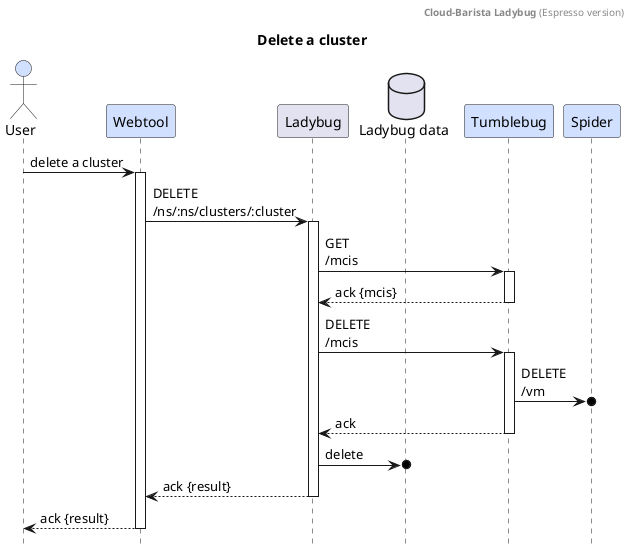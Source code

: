 @@startuml

header **Cloud-Barista Ladybug** (Espresso version)
title Delete a cluster
hide footbox

actor		"User"			as user			#d1e0ff
participant	"Webtool"		as webtool		#d1e0ff
participant	"Ladybug"		as provider
database	"Ladybug data"	as db
participant	"Tumblebug"		as tumblebug	#d1e0ff
participant	"Spider"		as spider		#d1e0ff


user		->	webtool		: delete a cluster

activate webtool
	webtool		->	provider		: DELETE\n/ns/:ns/clusters/:cluster

	activate provider
		provider	->	tumblebug	: GET\n/mcis
		activate tumblebug
			tumblebug	-->	provider 	: ack {mcis}
		deactivate tumblebug

		provider	->	tumblebug	: DELETE\n/mcis
	
		activate tumblebug
			tumblebug	->o	spider		: DELETE\n/vm
			tumblebug	-->	provider 	: ack
		deactivate tumblebug

		provider	->o	db	: delete
		provider		-->	webtool		: ack {result}

	deactivate provider

	webtool	-->	user	: ack {result}
deactivate webtool

@@enduml